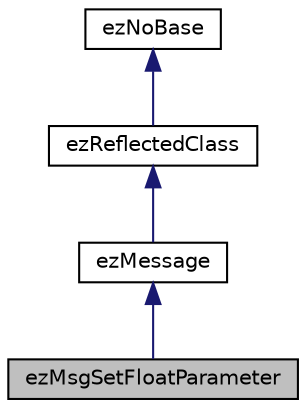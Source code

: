 digraph "ezMsgSetFloatParameter"
{
 // LATEX_PDF_SIZE
  edge [fontname="Helvetica",fontsize="10",labelfontname="Helvetica",labelfontsize="10"];
  node [fontname="Helvetica",fontsize="10",shape=record];
  Node1 [label="ezMsgSetFloatParameter",height=0.2,width=0.4,color="black", fillcolor="grey75", style="filled", fontcolor="black",tooltip="Basic message to set some generic parameter to a float value."];
  Node2 -> Node1 [dir="back",color="midnightblue",fontsize="10",style="solid",fontname="Helvetica"];
  Node2 [label="ezMessage",height=0.2,width=0.4,color="black", fillcolor="white", style="filled",URL="$dd/d22/classez_message.htm",tooltip="Base class for all message types. Each message type has it's own id which is used to dispatch message..."];
  Node3 -> Node2 [dir="back",color="midnightblue",fontsize="10",style="solid",fontname="Helvetica"];
  Node3 [label="ezReflectedClass",height=0.2,width=0.4,color="black", fillcolor="white", style="filled",URL="$db/d45/classez_reflected_class.htm",tooltip="All classes that should be dynamically reflectable, need to be derived from this base class."];
  Node4 -> Node3 [dir="back",color="midnightblue",fontsize="10",style="solid",fontname="Helvetica"];
  Node4 [label="ezNoBase",height=0.2,width=0.4,color="black", fillcolor="white", style="filled",URL="$d4/d02/classez_no_base.htm",tooltip="Dummy type to pass to templates and macros that expect a base type for a class that has no base."];
}
